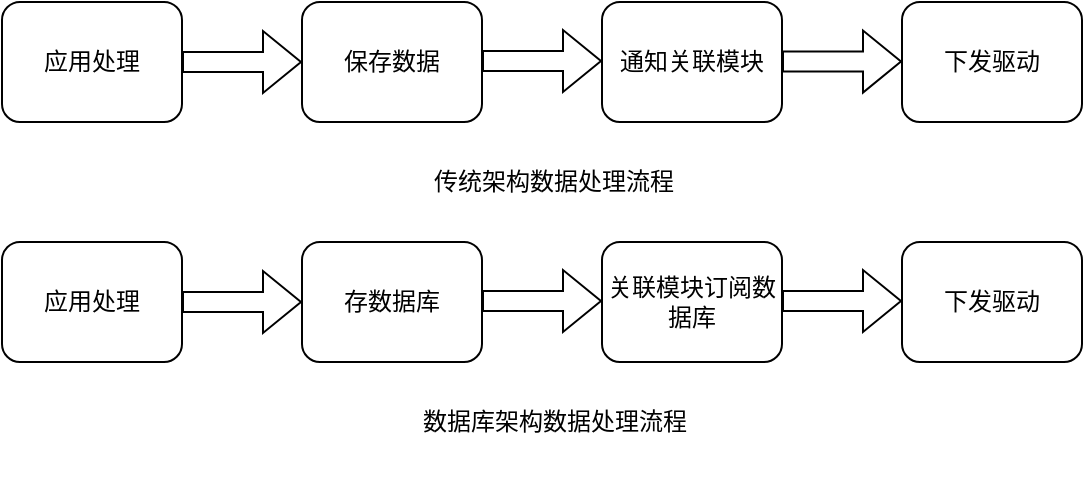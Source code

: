 <mxfile version="22.0.4" type="github">
  <diagram name="第 1 页" id="MQZdJ8MCjpJ_NA7FnJzc">
    <mxGraphModel dx="1022" dy="686" grid="1" gridSize="10" guides="1" tooltips="1" connect="1" arrows="1" fold="1" page="1" pageScale="1" pageWidth="827" pageHeight="1169" math="0" shadow="0">
      <root>
        <mxCell id="0" />
        <mxCell id="1" parent="0" />
        <mxCell id="Ey8GkH0KIX5KJ47GYGGW-20" value="数据库架构数据处理流程" style="rounded=0;whiteSpace=wrap;html=1;fontSize=12;strokeColor=none;fontFamily=宋体;" parent="1" vertex="1">
          <mxGeometry x="310" y="380" width="172.5" height="60" as="geometry" />
        </mxCell>
        <mxCell id="Ey8GkH0KIX5KJ47GYGGW-19" value="传统架构数据处理流程" style="rounded=0;whiteSpace=wrap;html=1;fontSize=12;strokeColor=none;fontFamily=宋体;" parent="1" vertex="1">
          <mxGeometry x="318.25" y="260" width="156" height="60" as="geometry" />
        </mxCell>
        <mxCell id="Ey8GkH0KIX5KJ47GYGGW-1" value="应用处理" style="rounded=1;whiteSpace=wrap;html=1;fontSize=12;fontFamily=宋体;" parent="1" vertex="1">
          <mxGeometry x="120" y="200" width="90" height="60" as="geometry" />
        </mxCell>
        <mxCell id="Ey8GkH0KIX5KJ47GYGGW-2" value="保存数据" style="rounded=1;whiteSpace=wrap;html=1;fontSize=12;fontFamily=宋体;" parent="1" vertex="1">
          <mxGeometry x="270" y="200" width="90" height="60" as="geometry" />
        </mxCell>
        <mxCell id="Ey8GkH0KIX5KJ47GYGGW-3" value="通知关联模块" style="rounded=1;whiteSpace=wrap;html=1;fontSize=12;fontFamily=宋体;" parent="1" vertex="1">
          <mxGeometry x="420" y="200" width="90" height="60" as="geometry" />
        </mxCell>
        <mxCell id="Ey8GkH0KIX5KJ47GYGGW-4" value="下发驱动" style="rounded=1;whiteSpace=wrap;html=1;fontSize=12;fontFamily=宋体;" parent="1" vertex="1">
          <mxGeometry x="570" y="200" width="90" height="60" as="geometry" />
        </mxCell>
        <mxCell id="Ey8GkH0KIX5KJ47GYGGW-9" value="" style="shape=flexArrow;endArrow=classic;html=1;rounded=0;exitX=1;exitY=0.5;exitDx=0;exitDy=0;fontSize=12;fontFamily=宋体;" parent="1" source="Ey8GkH0KIX5KJ47GYGGW-1" target="Ey8GkH0KIX5KJ47GYGGW-2" edge="1">
          <mxGeometry width="50" height="50" relative="1" as="geometry">
            <mxPoint x="420" y="490" as="sourcePoint" />
            <mxPoint x="470" y="440" as="targetPoint" />
          </mxGeometry>
        </mxCell>
        <mxCell id="Ey8GkH0KIX5KJ47GYGGW-10" value="" style="shape=flexArrow;endArrow=classic;html=1;rounded=0;exitX=1;exitY=0.5;exitDx=0;exitDy=0;fontSize=12;fontFamily=宋体;" parent="1" edge="1">
          <mxGeometry width="50" height="50" relative="1" as="geometry">
            <mxPoint x="360" y="229.5" as="sourcePoint" />
            <mxPoint x="420" y="229.5" as="targetPoint" />
          </mxGeometry>
        </mxCell>
        <mxCell id="Ey8GkH0KIX5KJ47GYGGW-11" value="" style="shape=flexArrow;endArrow=classic;html=1;rounded=0;exitX=1;exitY=0.5;exitDx=0;exitDy=0;fontSize=12;fontFamily=宋体;" parent="1" edge="1">
          <mxGeometry width="50" height="50" relative="1" as="geometry">
            <mxPoint x="510" y="229.76" as="sourcePoint" />
            <mxPoint x="570" y="229.76" as="targetPoint" />
          </mxGeometry>
        </mxCell>
        <mxCell id="Ey8GkH0KIX5KJ47GYGGW-12" value="应用处理" style="rounded=1;whiteSpace=wrap;html=1;fontSize=12;fontFamily=宋体;" parent="1" vertex="1">
          <mxGeometry x="120" y="320" width="90" height="60" as="geometry" />
        </mxCell>
        <mxCell id="Ey8GkH0KIX5KJ47GYGGW-13" value="存数据库" style="rounded=1;whiteSpace=wrap;html=1;fontSize=12;fontFamily=宋体;" parent="1" vertex="1">
          <mxGeometry x="270" y="320" width="90" height="60" as="geometry" />
        </mxCell>
        <mxCell id="Ey8GkH0KIX5KJ47GYGGW-14" value="关联模块订阅数据库" style="rounded=1;whiteSpace=wrap;html=1;fontSize=12;fontFamily=宋体;" parent="1" vertex="1">
          <mxGeometry x="420" y="320" width="90" height="60" as="geometry" />
        </mxCell>
        <mxCell id="Ey8GkH0KIX5KJ47GYGGW-15" value="下发驱动" style="rounded=1;whiteSpace=wrap;html=1;fontSize=12;fontFamily=宋体;" parent="1" vertex="1">
          <mxGeometry x="570" y="320" width="90" height="60" as="geometry" />
        </mxCell>
        <mxCell id="Ey8GkH0KIX5KJ47GYGGW-16" value="" style="shape=flexArrow;endArrow=classic;html=1;rounded=0;exitX=1;exitY=0.5;exitDx=0;exitDy=0;fontSize=12;fontFamily=宋体;" parent="1" source="Ey8GkH0KIX5KJ47GYGGW-12" target="Ey8GkH0KIX5KJ47GYGGW-13" edge="1">
          <mxGeometry width="50" height="50" relative="1" as="geometry">
            <mxPoint x="390" y="610" as="sourcePoint" />
            <mxPoint x="440" y="560" as="targetPoint" />
          </mxGeometry>
        </mxCell>
        <mxCell id="Ey8GkH0KIX5KJ47GYGGW-17" value="" style="shape=flexArrow;endArrow=classic;html=1;rounded=0;exitX=1;exitY=0.5;exitDx=0;exitDy=0;fontSize=12;fontFamily=宋体;" parent="1" edge="1">
          <mxGeometry width="50" height="50" relative="1" as="geometry">
            <mxPoint x="360" y="349.5" as="sourcePoint" />
            <mxPoint x="420" y="349.5" as="targetPoint" />
          </mxGeometry>
        </mxCell>
        <mxCell id="Ey8GkH0KIX5KJ47GYGGW-18" value="" style="shape=flexArrow;endArrow=classic;html=1;rounded=0;exitX=1;exitY=0.5;exitDx=0;exitDy=0;fontSize=12;fontFamily=宋体;" parent="1" edge="1">
          <mxGeometry width="50" height="50" relative="1" as="geometry">
            <mxPoint x="510" y="349.5" as="sourcePoint" />
            <mxPoint x="570" y="349.5" as="targetPoint" />
          </mxGeometry>
        </mxCell>
      </root>
    </mxGraphModel>
  </diagram>
</mxfile>
